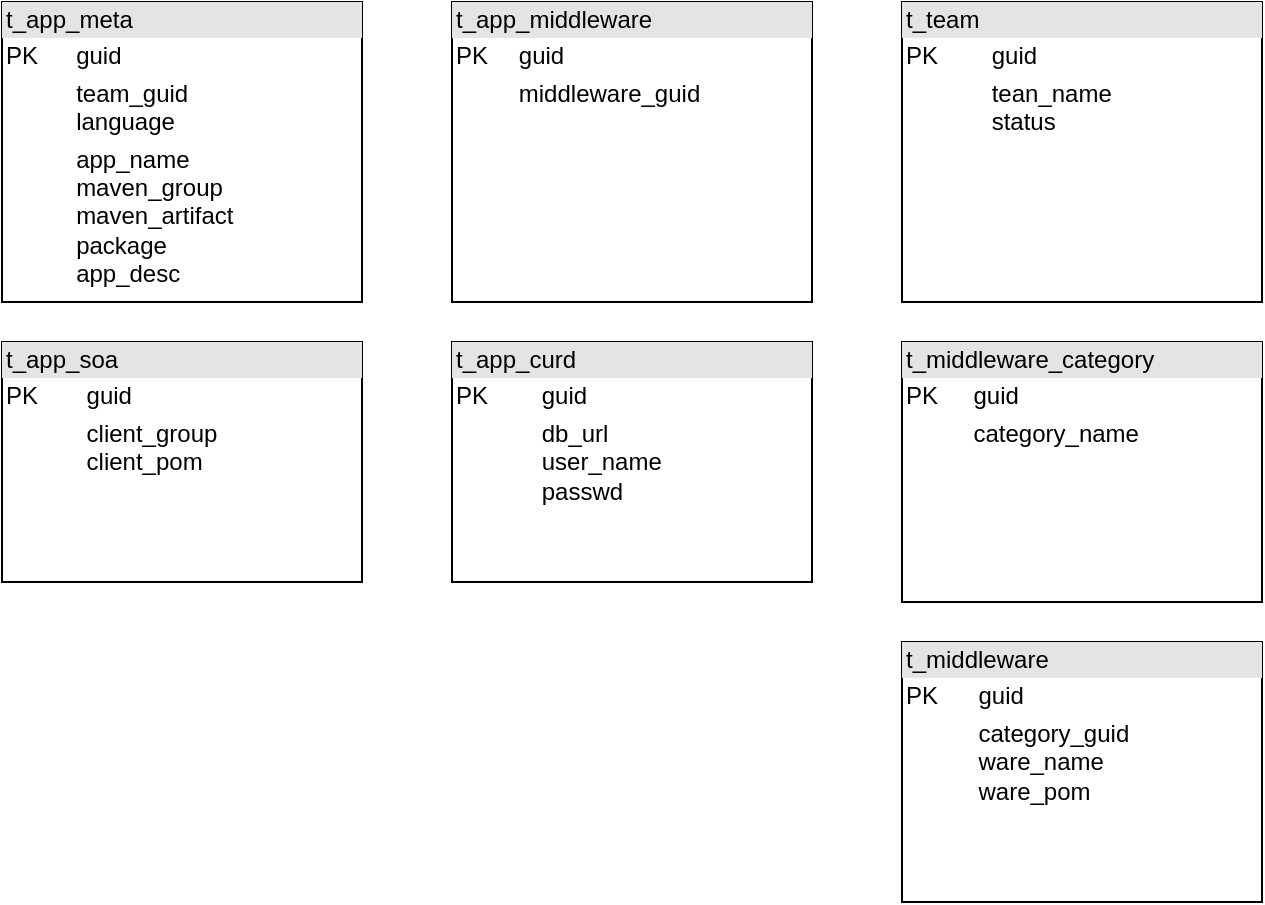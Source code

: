 <mxfile version="10.7.7" type="github"><diagram id="r8oiboKU74-fh6oa2pDq" name="Page-1"><mxGraphModel dx="918" dy="464" grid="1" gridSize="10" guides="1" tooltips="1" connect="1" arrows="1" fold="1" page="1" pageScale="1" pageWidth="827" pageHeight="1169" math="0" shadow="0"><root><mxCell id="0"/><mxCell id="1" parent="0"/><mxCell id="ZGDtd9GbK81ZRUQ-iW9h-1" value="&lt;div style=&quot;box-sizing: border-box ; width: 100% ; background: #e4e4e4 ; padding: 2px&quot;&gt;t_app_meta&lt;/div&gt;&lt;table style=&quot;width: 100% ; font-size: 1em&quot; cellpadding=&quot;2&quot; cellspacing=&quot;0&quot;&gt;&lt;tbody&gt;&lt;tr&gt;&lt;td&gt;PK&lt;/td&gt;&lt;td&gt;guid&lt;/td&gt;&lt;/tr&gt;&lt;tr&gt;&lt;td&gt;&lt;br&gt;&lt;/td&gt;&lt;td&gt;team_guid&lt;br&gt;language&lt;/td&gt;&lt;/tr&gt;&lt;tr&gt;&lt;td&gt;&lt;/td&gt;&lt;td&gt;app_name&lt;br&gt;maven_group&lt;br&gt;maven_artifact&lt;br&gt;package&lt;br&gt;app_desc&lt;br&gt;&lt;br&gt;&lt;br&gt;&lt;/td&gt;&lt;/tr&gt;&lt;/tbody&gt;&lt;/table&gt;" style="verticalAlign=top;align=left;overflow=fill;html=1;" vertex="1" parent="1"><mxGeometry x="100" y="80" width="180" height="150" as="geometry"/></mxCell><mxCell id="ZGDtd9GbK81ZRUQ-iW9h-2" value="&lt;div style=&quot;box-sizing: border-box ; width: 100% ; background: #e4e4e4 ; padding: 2px&quot;&gt;t_app_middleware&lt;/div&gt;&lt;table style=&quot;width: 100% ; font-size: 1em&quot; cellpadding=&quot;2&quot; cellspacing=&quot;0&quot;&gt;&lt;tbody&gt;&lt;tr&gt;&lt;td&gt;PK&lt;/td&gt;&lt;td&gt;guid&lt;/td&gt;&lt;/tr&gt;&lt;tr&gt;&lt;td&gt;&lt;br&gt;&lt;/td&gt;&lt;td&gt;middleware_guid&lt;br&gt;&lt;br&gt;&lt;/td&gt;&lt;/tr&gt;&lt;tr&gt;&lt;td&gt;&lt;/td&gt;&lt;td&gt;&lt;br&gt;&lt;br&gt;&lt;/td&gt;&lt;/tr&gt;&lt;/tbody&gt;&lt;/table&gt;" style="verticalAlign=top;align=left;overflow=fill;html=1;" vertex="1" parent="1"><mxGeometry x="325" y="80" width="180" height="150" as="geometry"/></mxCell><mxCell id="ZGDtd9GbK81ZRUQ-iW9h-3" value="&lt;div style=&quot;box-sizing: border-box ; width: 100% ; background: #e4e4e4 ; padding: 2px&quot;&gt;t_middleware_category&lt;/div&gt;&lt;table style=&quot;width: 100% ; font-size: 1em&quot; cellpadding=&quot;2&quot; cellspacing=&quot;0&quot;&gt;&lt;tbody&gt;&lt;tr&gt;&lt;td&gt;PK&lt;/td&gt;&lt;td&gt;guid&lt;/td&gt;&lt;/tr&gt;&lt;tr&gt;&lt;td&gt;&lt;br&gt;&lt;/td&gt;&lt;td&gt;category_name&lt;br&gt;&lt;/td&gt;&lt;/tr&gt;&lt;tr&gt;&lt;td&gt;&lt;/td&gt;&lt;td&gt;&lt;br&gt;&lt;br&gt;&lt;br&gt;&lt;/td&gt;&lt;/tr&gt;&lt;/tbody&gt;&lt;/table&gt;" style="verticalAlign=top;align=left;overflow=fill;html=1;" vertex="1" parent="1"><mxGeometry x="550" y="250" width="180" height="130" as="geometry"/></mxCell><mxCell id="ZGDtd9GbK81ZRUQ-iW9h-4" value="&lt;div style=&quot;box-sizing: border-box ; width: 100% ; background: #e4e4e4 ; padding: 2px&quot;&gt;t_team&lt;/div&gt;&lt;table style=&quot;width: 100% ; font-size: 1em&quot; cellpadding=&quot;2&quot; cellspacing=&quot;0&quot;&gt;&lt;tbody&gt;&lt;tr&gt;&lt;td&gt;PK&lt;/td&gt;&lt;td&gt;guid&lt;/td&gt;&lt;/tr&gt;&lt;tr&gt;&lt;td&gt;&lt;br&gt;&lt;/td&gt;&lt;td&gt;tean_name&lt;br&gt;status&lt;/td&gt;&lt;/tr&gt;&lt;tr&gt;&lt;td&gt;&lt;/td&gt;&lt;td&gt;&lt;br&gt;&lt;br&gt;&lt;br&gt;&lt;/td&gt;&lt;/tr&gt;&lt;/tbody&gt;&lt;/table&gt;" style="verticalAlign=top;align=left;overflow=fill;html=1;" vertex="1" parent="1"><mxGeometry x="550" y="80" width="180" height="150" as="geometry"/></mxCell><mxCell id="ZGDtd9GbK81ZRUQ-iW9h-5" value="&lt;div style=&quot;box-sizing: border-box ; width: 100% ; background: #e4e4e4 ; padding: 2px&quot;&gt;t_middleware&lt;/div&gt;&lt;table style=&quot;width: 100% ; font-size: 1em&quot; cellpadding=&quot;2&quot; cellspacing=&quot;0&quot;&gt;&lt;tbody&gt;&lt;tr&gt;&lt;td&gt;PK&lt;/td&gt;&lt;td&gt;guid&lt;/td&gt;&lt;/tr&gt;&lt;tr&gt;&lt;td&gt;&lt;br&gt;&lt;/td&gt;&lt;td&gt;category_guid&lt;br&gt;ware_name&lt;br&gt;ware_pom&lt;br&gt;&lt;br&gt;&lt;br&gt;&lt;/td&gt;&lt;/tr&gt;&lt;tr&gt;&lt;td&gt;&lt;/td&gt;&lt;td&gt;&lt;br&gt;&lt;br&gt;&lt;br&gt;&lt;/td&gt;&lt;/tr&gt;&lt;/tbody&gt;&lt;/table&gt;" style="verticalAlign=top;align=left;overflow=fill;html=1;" vertex="1" parent="1"><mxGeometry x="550" y="400" width="180" height="130" as="geometry"/></mxCell><mxCell id="ZGDtd9GbK81ZRUQ-iW9h-6" value="&lt;div style=&quot;box-sizing: border-box ; width: 100% ; background: #e4e4e4 ; padding: 2px&quot;&gt;t_app_soa&lt;/div&gt;&lt;table style=&quot;width: 100% ; font-size: 1em&quot; cellpadding=&quot;2&quot; cellspacing=&quot;0&quot;&gt;&lt;tbody&gt;&lt;tr&gt;&lt;td&gt;PK&lt;/td&gt;&lt;td&gt;guid&lt;/td&gt;&lt;/tr&gt;&lt;tr&gt;&lt;td&gt;&lt;br&gt;&lt;/td&gt;&lt;td&gt;client_group&lt;br&gt;client_pom&lt;br&gt;&lt;br&gt;&lt;/td&gt;&lt;/tr&gt;&lt;tr&gt;&lt;td&gt;&lt;/td&gt;&lt;td&gt;&lt;br&gt;&lt;br&gt;&lt;/td&gt;&lt;/tr&gt;&lt;/tbody&gt;&lt;/table&gt;" style="verticalAlign=top;align=left;overflow=fill;html=1;" vertex="1" parent="1"><mxGeometry x="100" y="250" width="180" height="120" as="geometry"/></mxCell><mxCell id="ZGDtd9GbK81ZRUQ-iW9h-7" value="&lt;div style=&quot;box-sizing: border-box ; width: 100% ; background: #e4e4e4 ; padding: 2px&quot;&gt;t_app_curd&lt;/div&gt;&lt;table style=&quot;width: 100% ; font-size: 1em&quot; cellpadding=&quot;2&quot; cellspacing=&quot;0&quot;&gt;&lt;tbody&gt;&lt;tr&gt;&lt;td&gt;PK&lt;/td&gt;&lt;td&gt;guid&lt;/td&gt;&lt;/tr&gt;&lt;tr&gt;&lt;td&gt;&lt;br&gt;&lt;/td&gt;&lt;td&gt;db_url&lt;br&gt;user_name&lt;br&gt;passwd&lt;br&gt;&lt;br&gt;&lt;br&gt;&lt;/td&gt;&lt;/tr&gt;&lt;tr&gt;&lt;td&gt;&lt;/td&gt;&lt;td&gt;&lt;br&gt;&lt;br&gt;&lt;/td&gt;&lt;/tr&gt;&lt;/tbody&gt;&lt;/table&gt;" style="verticalAlign=top;align=left;overflow=fill;html=1;" vertex="1" parent="1"><mxGeometry x="325" y="250" width="180" height="120" as="geometry"/></mxCell></root></mxGraphModel></diagram></mxfile>